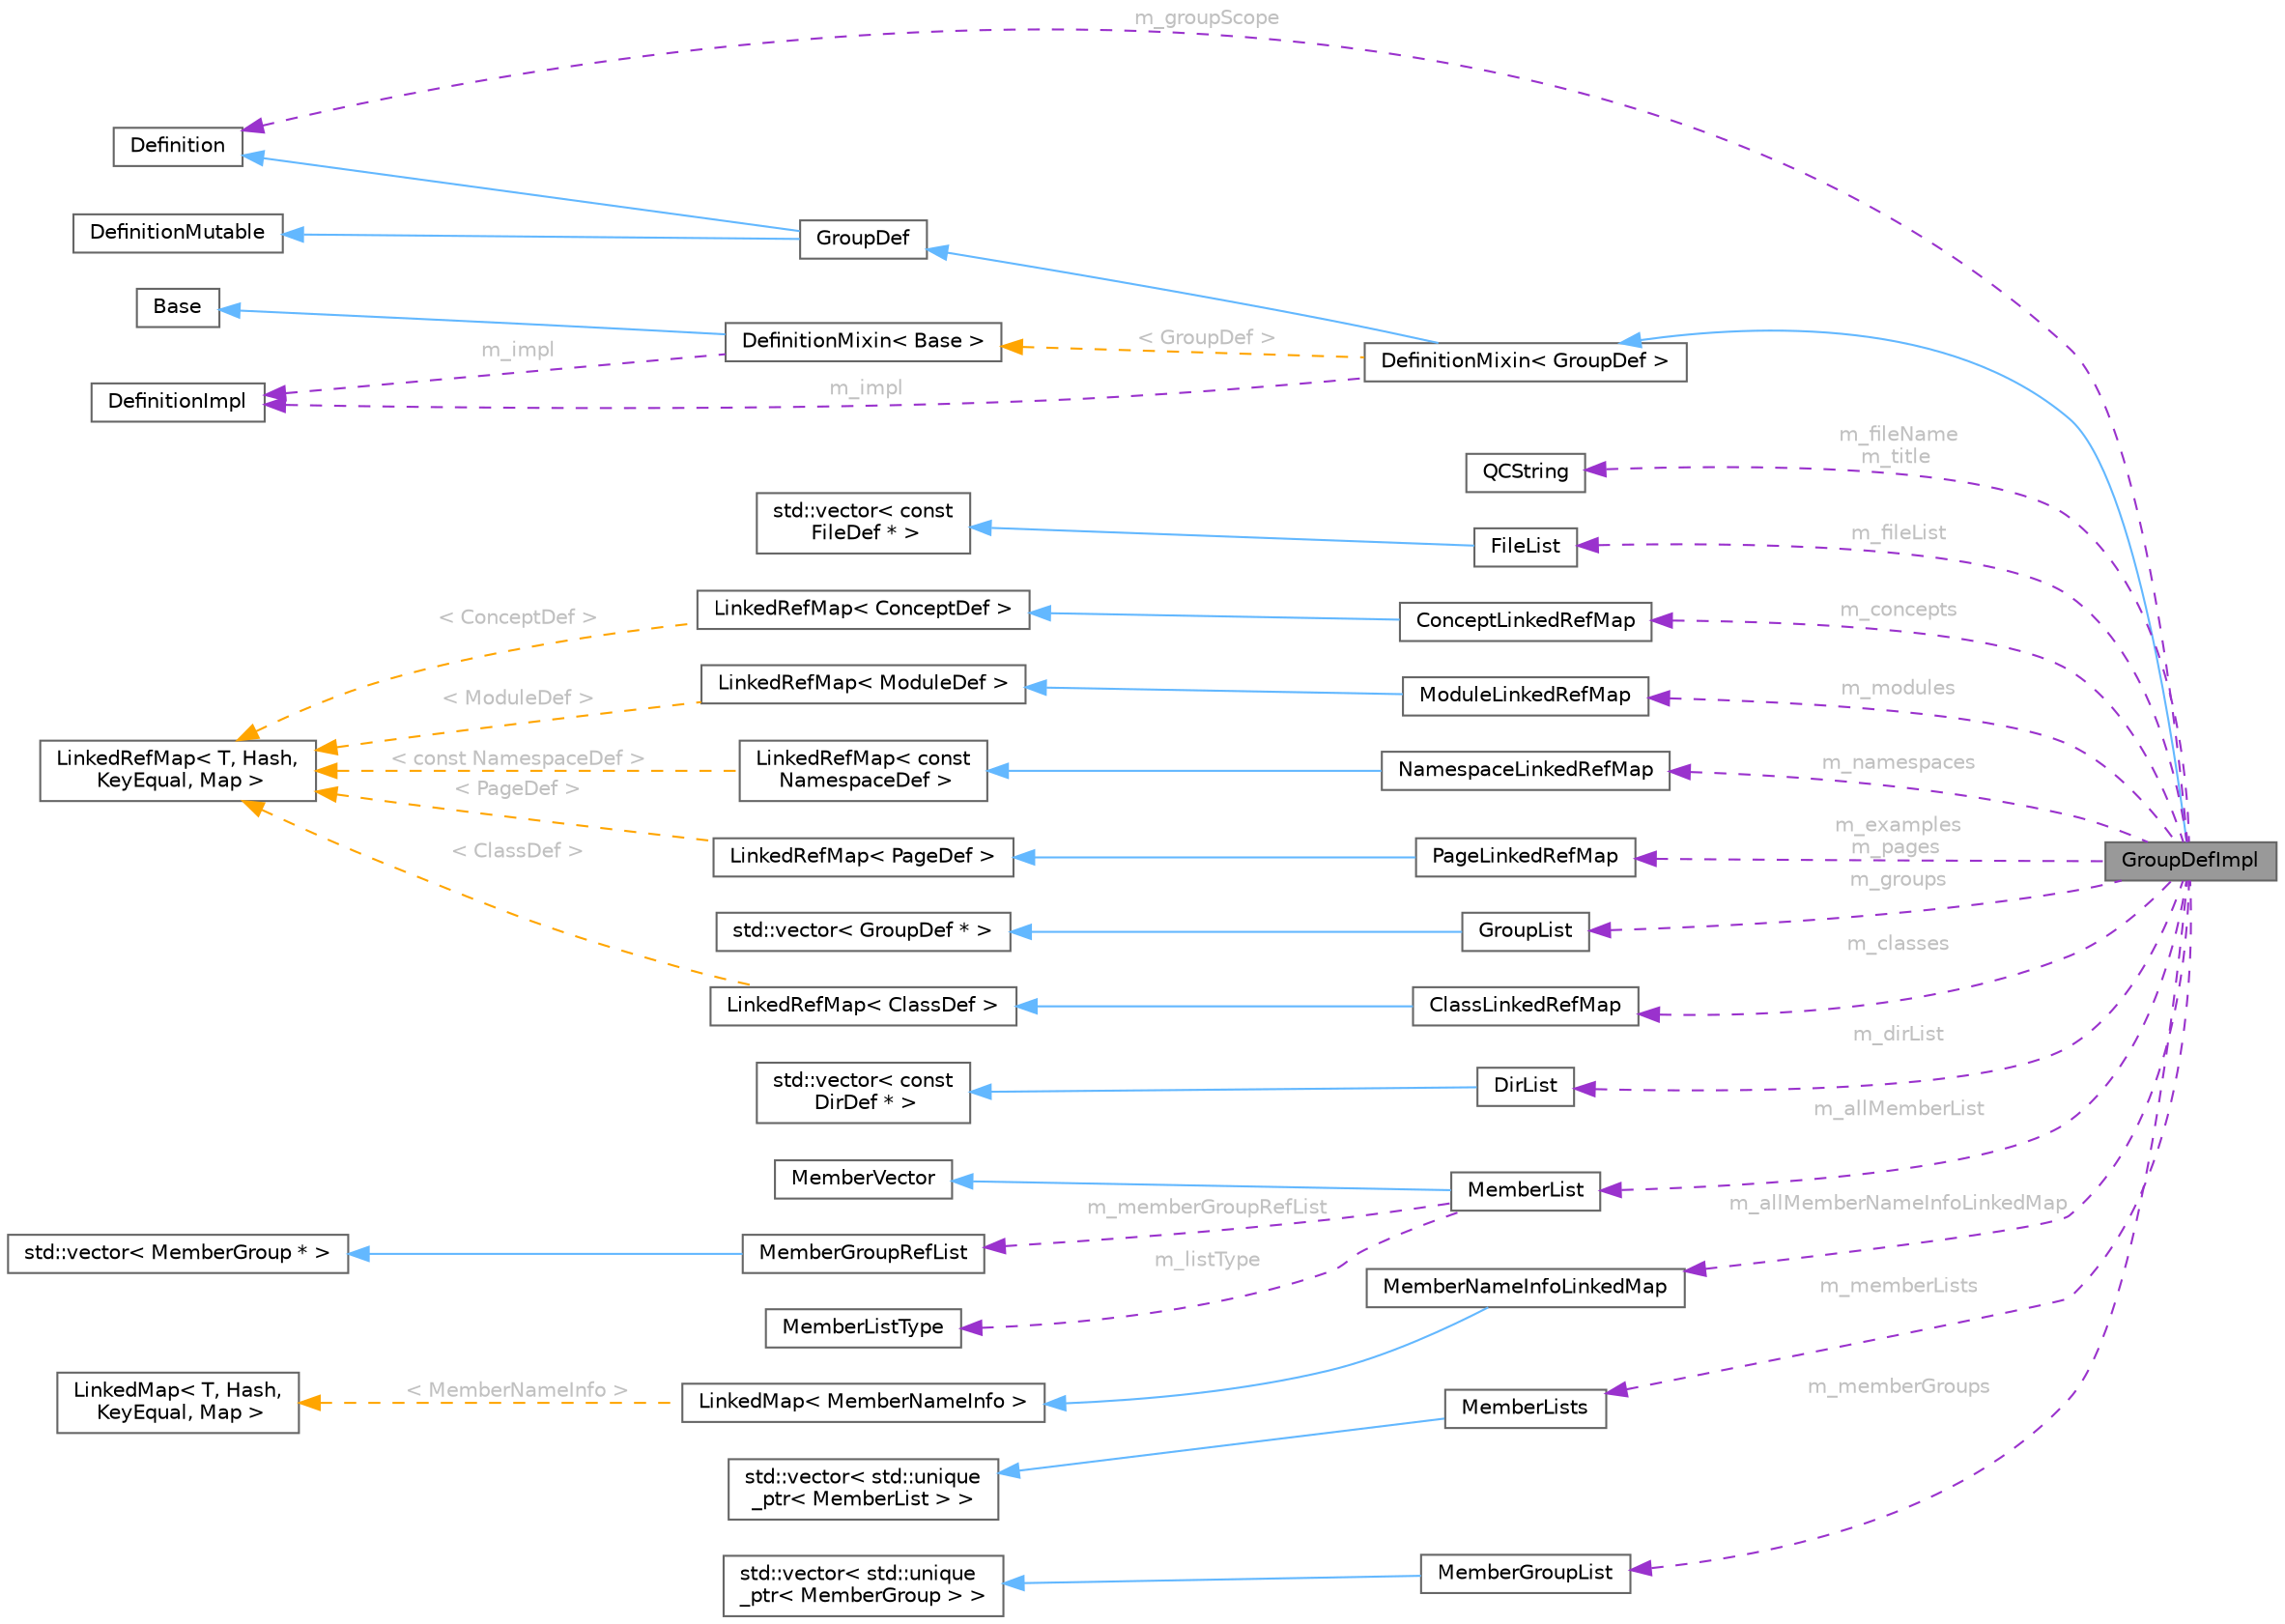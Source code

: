 digraph "GroupDefImpl"
{
 // INTERACTIVE_SVG=YES
 // LATEX_PDF_SIZE
  bgcolor="transparent";
  edge [fontname=Helvetica,fontsize=10,labelfontname=Helvetica,labelfontsize=10];
  node [fontname=Helvetica,fontsize=10,shape=box,height=0.2,width=0.4];
  rankdir="LR";
  Node1 [id="Node000001",label="GroupDefImpl",height=0.2,width=0.4,color="gray40", fillcolor="grey60", style="filled", fontcolor="black",tooltip=" "];
  Node2 -> Node1 [id="edge1_Node000001_Node000002",dir="back",color="steelblue1",style="solid",tooltip=" "];
  Node2 [id="Node000002",label="DefinitionMixin\< GroupDef \>",height=0.2,width=0.4,color="gray40", fillcolor="white", style="filled",URL="$dd/d10/class_definition_mixin.html",tooltip=" "];
  Node3 -> Node2 [id="edge2_Node000002_Node000003",dir="back",color="steelblue1",style="solid",tooltip=" "];
  Node3 [id="Node000003",label="GroupDef",height=0.2,width=0.4,color="gray40", fillcolor="white", style="filled",URL="$d8/d09/class_group_def.html",tooltip="A model of a group of symbols."];
  Node4 -> Node3 [id="edge3_Node000003_Node000004",dir="back",color="steelblue1",style="solid",tooltip=" "];
  Node4 [id="Node000004",label="DefinitionMutable",height=0.2,width=0.4,color="gray40", fillcolor="white", style="filled",URL="$d0/d46/class_definition_mutable.html",tooltip=" "];
  Node5 -> Node3 [id="edge4_Node000003_Node000005",dir="back",color="steelblue1",style="solid",tooltip=" "];
  Node5 [id="Node000005",label="Definition",height=0.2,width=0.4,color="gray40", fillcolor="white", style="filled",URL="$d5/dcc/class_definition.html",tooltip="The common base class of all entity definitions found in the sources."];
  Node6 -> Node2 [id="edge5_Node000002_Node000006",dir="back",color="darkorchid3",style="dashed",tooltip=" ",label=" m_impl",fontcolor="grey" ];
  Node6 [id="Node000006",label="DefinitionImpl",height=0.2,width=0.4,color="gray40", fillcolor="white", style="filled",URL="$d3/ddf/class_definition_impl.html",tooltip=" "];
  Node7 -> Node2 [id="edge6_Node000002_Node000007",dir="back",color="orange",style="dashed",tooltip=" ",label=" \< GroupDef \>",fontcolor="grey" ];
  Node7 [id="Node000007",label="DefinitionMixin\< Base \>",height=0.2,width=0.4,color="gray40", fillcolor="white", style="filled",URL="$dd/d10/class_definition_mixin.html",tooltip=" "];
  Node8 -> Node7 [id="edge7_Node000007_Node000008",dir="back",color="steelblue1",style="solid",tooltip=" "];
  Node8 [id="Node000008",label="Base",height=0.2,width=0.4,color="gray40", fillcolor="white", style="filled",tooltip=" "];
  Node6 -> Node7 [id="edge8_Node000007_Node000006",dir="back",color="darkorchid3",style="dashed",tooltip=" ",label=" m_impl",fontcolor="grey" ];
  Node9 -> Node1 [id="edge9_Node000001_Node000009",dir="back",color="darkorchid3",style="dashed",tooltip=" ",label=" m_fileName\nm_title",fontcolor="grey" ];
  Node9 [id="Node000009",label="QCString",height=0.2,width=0.4,color="gray40", fillcolor="white", style="filled",URL="$d9/d45/class_q_c_string.html",tooltip="This is an alternative implementation of QCString."];
  Node10 -> Node1 [id="edge10_Node000001_Node000010",dir="back",color="darkorchid3",style="dashed",tooltip=" ",label=" m_fileList",fontcolor="grey" ];
  Node10 [id="Node000010",label="FileList",height=0.2,width=0.4,color="gray40", fillcolor="white", style="filled",URL="$d0/d18/class_file_list.html",tooltip=" "];
  Node11 -> Node10 [id="edge11_Node000010_Node000011",dir="back",color="steelblue1",style="solid",tooltip=" "];
  Node11 [id="Node000011",label="std::vector\< const\l FileDef * \>",height=0.2,width=0.4,color="gray40", fillcolor="white", style="filled",tooltip=" "];
  Node12 -> Node1 [id="edge12_Node000001_Node000012",dir="back",color="darkorchid3",style="dashed",tooltip=" ",label=" m_classes",fontcolor="grey" ];
  Node12 [id="Node000012",label="ClassLinkedRefMap",height=0.2,width=0.4,color="gray40", fillcolor="white", style="filled",URL="$da/d08/class_class_linked_ref_map.html",tooltip=" "];
  Node13 -> Node12 [id="edge13_Node000012_Node000013",dir="back",color="steelblue1",style="solid",tooltip=" "];
  Node13 [id="Node000013",label="LinkedRefMap\< ClassDef \>",height=0.2,width=0.4,color="gray40", fillcolor="white", style="filled",URL="$d2/db7/class_linked_ref_map.html",tooltip=" "];
  Node14 -> Node13 [id="edge14_Node000013_Node000014",dir="back",color="orange",style="dashed",tooltip=" ",label=" \< ClassDef \>",fontcolor="grey" ];
  Node14 [id="Node000014",label="LinkedRefMap\< T, Hash,\l KeyEqual, Map \>",height=0.2,width=0.4,color="gray40", fillcolor="white", style="filled",URL="$d2/db7/class_linked_ref_map.html",tooltip="Container class representing a vector of objects with keys."];
  Node15 -> Node1 [id="edge15_Node000001_Node000015",dir="back",color="darkorchid3",style="dashed",tooltip=" ",label=" m_concepts",fontcolor="grey" ];
  Node15 [id="Node000015",label="ConceptLinkedRefMap",height=0.2,width=0.4,color="gray40", fillcolor="white", style="filled",URL="$d4/daa/class_concept_linked_ref_map.html",tooltip=" "];
  Node16 -> Node15 [id="edge16_Node000015_Node000016",dir="back",color="steelblue1",style="solid",tooltip=" "];
  Node16 [id="Node000016",label="LinkedRefMap\< ConceptDef \>",height=0.2,width=0.4,color="gray40", fillcolor="white", style="filled",URL="$d2/db7/class_linked_ref_map.html",tooltip=" "];
  Node14 -> Node16 [id="edge17_Node000016_Node000014",dir="back",color="orange",style="dashed",tooltip=" ",label=" \< ConceptDef \>",fontcolor="grey" ];
  Node17 -> Node1 [id="edge18_Node000001_Node000017",dir="back",color="darkorchid3",style="dashed",tooltip=" ",label=" m_modules",fontcolor="grey" ];
  Node17 [id="Node000017",label="ModuleLinkedRefMap",height=0.2,width=0.4,color="gray40", fillcolor="white", style="filled",URL="$d7/d68/class_module_linked_ref_map.html",tooltip=" "];
  Node18 -> Node17 [id="edge19_Node000017_Node000018",dir="back",color="steelblue1",style="solid",tooltip=" "];
  Node18 [id="Node000018",label="LinkedRefMap\< ModuleDef \>",height=0.2,width=0.4,color="gray40", fillcolor="white", style="filled",URL="$d2/db7/class_linked_ref_map.html",tooltip=" "];
  Node14 -> Node18 [id="edge20_Node000018_Node000014",dir="back",color="orange",style="dashed",tooltip=" ",label=" \< ModuleDef \>",fontcolor="grey" ];
  Node19 -> Node1 [id="edge21_Node000001_Node000019",dir="back",color="darkorchid3",style="dashed",tooltip=" ",label=" m_namespaces",fontcolor="grey" ];
  Node19 [id="Node000019",label="NamespaceLinkedRefMap",height=0.2,width=0.4,color="gray40", fillcolor="white", style="filled",URL="$da/df0/class_namespace_linked_ref_map.html",tooltip=" "];
  Node20 -> Node19 [id="edge22_Node000019_Node000020",dir="back",color="steelblue1",style="solid",tooltip=" "];
  Node20 [id="Node000020",label="LinkedRefMap\< const\l NamespaceDef \>",height=0.2,width=0.4,color="gray40", fillcolor="white", style="filled",URL="$d2/db7/class_linked_ref_map.html",tooltip=" "];
  Node14 -> Node20 [id="edge23_Node000020_Node000014",dir="back",color="orange",style="dashed",tooltip=" ",label=" \< const NamespaceDef \>",fontcolor="grey" ];
  Node21 -> Node1 [id="edge24_Node000001_Node000021",dir="back",color="darkorchid3",style="dashed",tooltip=" ",label=" m_groups",fontcolor="grey" ];
  Node21 [id="Node000021",label="GroupList",height=0.2,width=0.4,color="gray40", fillcolor="white", style="filled",URL="$d3/d3b/class_group_list.html",tooltip=" "];
  Node22 -> Node21 [id="edge25_Node000021_Node000022",dir="back",color="steelblue1",style="solid",tooltip=" "];
  Node22 [id="Node000022",label="std::vector\< GroupDef * \>",height=0.2,width=0.4,color="gray40", fillcolor="white", style="filled",tooltip=" "];
  Node23 -> Node1 [id="edge26_Node000001_Node000023",dir="back",color="darkorchid3",style="dashed",tooltip=" ",label=" m_examples\nm_pages",fontcolor="grey" ];
  Node23 [id="Node000023",label="PageLinkedRefMap",height=0.2,width=0.4,color="gray40", fillcolor="white", style="filled",URL="$d9/de6/class_page_linked_ref_map.html",tooltip=" "];
  Node24 -> Node23 [id="edge27_Node000023_Node000024",dir="back",color="steelblue1",style="solid",tooltip=" "];
  Node24 [id="Node000024",label="LinkedRefMap\< PageDef \>",height=0.2,width=0.4,color="gray40", fillcolor="white", style="filled",URL="$d2/db7/class_linked_ref_map.html",tooltip=" "];
  Node14 -> Node24 [id="edge28_Node000024_Node000014",dir="back",color="orange",style="dashed",tooltip=" ",label=" \< PageDef \>",fontcolor="grey" ];
  Node25 -> Node1 [id="edge29_Node000001_Node000025",dir="back",color="darkorchid3",style="dashed",tooltip=" ",label=" m_dirList",fontcolor="grey" ];
  Node25 [id="Node000025",label="DirList",height=0.2,width=0.4,color="gray40", fillcolor="white", style="filled",URL="$dc/d2a/class_dir_list.html",tooltip="A list of directories."];
  Node26 -> Node25 [id="edge30_Node000025_Node000026",dir="back",color="steelblue1",style="solid",tooltip=" "];
  Node26 [id="Node000026",label="std::vector\< const\l DirDef * \>",height=0.2,width=0.4,color="gray40", fillcolor="white", style="filled",tooltip=" "];
  Node27 -> Node1 [id="edge31_Node000001_Node000027",dir="back",color="darkorchid3",style="dashed",tooltip=" ",label=" m_allMemberList",fontcolor="grey" ];
  Node27 [id="Node000027",label="MemberList",height=0.2,width=0.4,color="gray40", fillcolor="white", style="filled",URL="$dd/d13/class_member_list.html",tooltip="A list of MemberDef objects as shown in documentation sections."];
  Node28 -> Node27 [id="edge32_Node000027_Node000028",dir="back",color="steelblue1",style="solid",tooltip=" "];
  Node28 [id="Node000028",label="MemberVector",height=0.2,width=0.4,color="gray40", fillcolor="white", style="filled",URL="$d1/d7d/class_member_vector.html",tooltip="A vector of MemberDef object."];
  Node29 -> Node27 [id="edge33_Node000027_Node000029",dir="back",color="darkorchid3",style="dashed",tooltip=" ",label=" m_memberGroupRefList",fontcolor="grey" ];
  Node29 [id="Node000029",label="MemberGroupRefList",height=0.2,width=0.4,color="gray40", fillcolor="white", style="filled",URL="$d4/d15/class_member_group_ref_list.html",tooltip=" "];
  Node30 -> Node29 [id="edge34_Node000029_Node000030",dir="back",color="steelblue1",style="solid",tooltip=" "];
  Node30 [id="Node000030",label="std::vector\< MemberGroup * \>",height=0.2,width=0.4,color="gray40", fillcolor="white", style="filled",tooltip=" "];
  Node31 -> Node27 [id="edge35_Node000027_Node000031",dir="back",color="darkorchid3",style="dashed",tooltip=" ",label=" m_listType",fontcolor="grey" ];
  Node31 [id="Node000031",label="MemberListType",height=0.2,width=0.4,color="gray40", fillcolor="white", style="filled",URL="$d0/dd9/class_member_list_type.html",tooltip="Wrapper class for the MemberListType type."];
  Node32 -> Node1 [id="edge36_Node000001_Node000032",dir="back",color="darkorchid3",style="dashed",tooltip=" ",label=" m_allMemberNameInfoLinkedMap",fontcolor="grey" ];
  Node32 [id="Node000032",label="MemberNameInfoLinkedMap",height=0.2,width=0.4,color="gray40", fillcolor="white", style="filled",URL="$de/d04/class_member_name_info_linked_map.html",tooltip=" "];
  Node33 -> Node32 [id="edge37_Node000032_Node000033",dir="back",color="steelblue1",style="solid",tooltip=" "];
  Node33 [id="Node000033",label="LinkedMap\< MemberNameInfo \>",height=0.2,width=0.4,color="gray40", fillcolor="white", style="filled",URL="$d0/d2c/class_linked_map.html",tooltip=" "];
  Node34 -> Node33 [id="edge38_Node000033_Node000034",dir="back",color="orange",style="dashed",tooltip=" ",label=" \< MemberNameInfo \>",fontcolor="grey" ];
  Node34 [id="Node000034",label="LinkedMap\< T, Hash,\l KeyEqual, Map \>",height=0.2,width=0.4,color="gray40", fillcolor="white", style="filled",URL="$d0/d2c/class_linked_map.html",tooltip="Container class representing a vector of objects with keys."];
  Node5 -> Node1 [id="edge39_Node000001_Node000005",dir="back",color="darkorchid3",style="dashed",tooltip=" ",label=" m_groupScope",fontcolor="grey" ];
  Node35 -> Node1 [id="edge40_Node000001_Node000035",dir="back",color="darkorchid3",style="dashed",tooltip=" ",label=" m_memberLists",fontcolor="grey" ];
  Node35 [id="Node000035",label="MemberLists",height=0.2,width=0.4,color="gray40", fillcolor="white", style="filled",URL="$dd/d5a/class_member_lists.html",tooltip=" "];
  Node36 -> Node35 [id="edge41_Node000035_Node000036",dir="back",color="steelblue1",style="solid",tooltip=" "];
  Node36 [id="Node000036",label="std::vector\< std::unique\l_ptr\< MemberList \> \>",height=0.2,width=0.4,color="gray40", fillcolor="white", style="filled",tooltip=" "];
  Node37 -> Node1 [id="edge42_Node000001_Node000037",dir="back",color="darkorchid3",style="dashed",tooltip=" ",label=" m_memberGroups",fontcolor="grey" ];
  Node37 [id="Node000037",label="MemberGroupList",height=0.2,width=0.4,color="gray40", fillcolor="white", style="filled",URL="$df/d11/class_member_group_list.html",tooltip=" "];
  Node38 -> Node37 [id="edge43_Node000037_Node000038",dir="back",color="steelblue1",style="solid",tooltip=" "];
  Node38 [id="Node000038",label="std::vector\< std::unique\l_ptr\< MemberGroup \> \>",height=0.2,width=0.4,color="gray40", fillcolor="white", style="filled",tooltip=" "];
}
